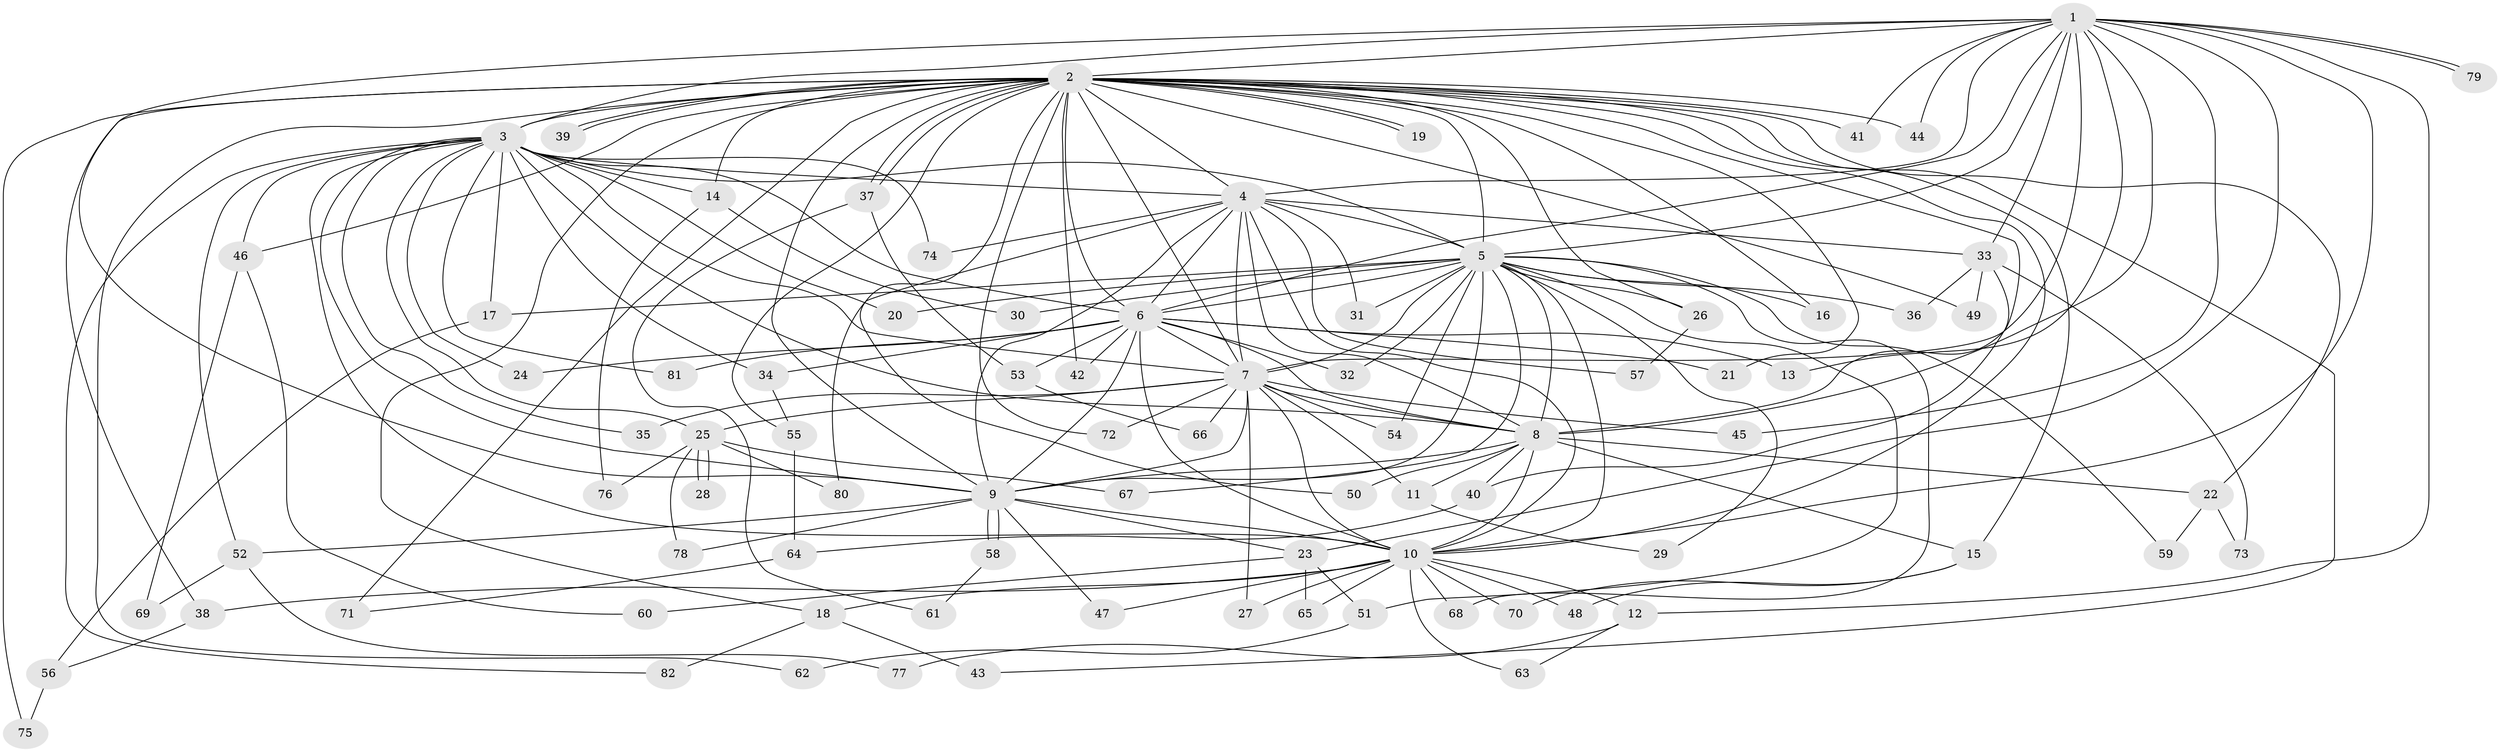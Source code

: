 // coarse degree distribution, {2: 0.15151515151515152, 15: 0.06060606060606061, 3: 0.24242424242424243, 4: 0.15151515151515152, 24: 0.030303030303030304, 1: 0.12121212121212122, 13: 0.030303030303030304, 6: 0.09090909090909091, 10: 0.030303030303030304, 12: 0.06060606060606061, 11: 0.030303030303030304}
// Generated by graph-tools (version 1.1) at 2025/36/03/04/25 23:36:16]
// undirected, 82 vertices, 189 edges
graph export_dot {
  node [color=gray90,style=filled];
  1;
  2;
  3;
  4;
  5;
  6;
  7;
  8;
  9;
  10;
  11;
  12;
  13;
  14;
  15;
  16;
  17;
  18;
  19;
  20;
  21;
  22;
  23;
  24;
  25;
  26;
  27;
  28;
  29;
  30;
  31;
  32;
  33;
  34;
  35;
  36;
  37;
  38;
  39;
  40;
  41;
  42;
  43;
  44;
  45;
  46;
  47;
  48;
  49;
  50;
  51;
  52;
  53;
  54;
  55;
  56;
  57;
  58;
  59;
  60;
  61;
  62;
  63;
  64;
  65;
  66;
  67;
  68;
  69;
  70;
  71;
  72;
  73;
  74;
  75;
  76;
  77;
  78;
  79;
  80;
  81;
  82;
  1 -- 2;
  1 -- 3;
  1 -- 4;
  1 -- 5;
  1 -- 6;
  1 -- 7;
  1 -- 8;
  1 -- 9;
  1 -- 10;
  1 -- 12;
  1 -- 13;
  1 -- 23;
  1 -- 33;
  1 -- 41;
  1 -- 44;
  1 -- 45;
  1 -- 79;
  1 -- 79;
  2 -- 3;
  2 -- 4;
  2 -- 5;
  2 -- 6;
  2 -- 7;
  2 -- 8;
  2 -- 9;
  2 -- 10;
  2 -- 14;
  2 -- 15;
  2 -- 16;
  2 -- 18;
  2 -- 19;
  2 -- 19;
  2 -- 21;
  2 -- 22;
  2 -- 26;
  2 -- 37;
  2 -- 37;
  2 -- 38;
  2 -- 39;
  2 -- 39;
  2 -- 41;
  2 -- 42;
  2 -- 43;
  2 -- 44;
  2 -- 46;
  2 -- 49;
  2 -- 50;
  2 -- 55;
  2 -- 62;
  2 -- 71;
  2 -- 72;
  2 -- 75;
  3 -- 4;
  3 -- 5;
  3 -- 6;
  3 -- 7;
  3 -- 8;
  3 -- 9;
  3 -- 10;
  3 -- 14;
  3 -- 17;
  3 -- 20;
  3 -- 24;
  3 -- 25;
  3 -- 34;
  3 -- 35;
  3 -- 46;
  3 -- 52;
  3 -- 74;
  3 -- 81;
  3 -- 82;
  4 -- 5;
  4 -- 6;
  4 -- 7;
  4 -- 8;
  4 -- 9;
  4 -- 10;
  4 -- 31;
  4 -- 33;
  4 -- 57;
  4 -- 74;
  4 -- 80;
  5 -- 6;
  5 -- 7;
  5 -- 8;
  5 -- 9;
  5 -- 10;
  5 -- 16;
  5 -- 17;
  5 -- 20;
  5 -- 26;
  5 -- 29;
  5 -- 30;
  5 -- 31;
  5 -- 32;
  5 -- 36;
  5 -- 51;
  5 -- 54;
  5 -- 59;
  5 -- 67;
  5 -- 68;
  6 -- 7;
  6 -- 8;
  6 -- 9;
  6 -- 10;
  6 -- 13;
  6 -- 21;
  6 -- 24;
  6 -- 32;
  6 -- 34;
  6 -- 42;
  6 -- 53;
  6 -- 81;
  7 -- 8;
  7 -- 9;
  7 -- 10;
  7 -- 11;
  7 -- 25;
  7 -- 27;
  7 -- 35;
  7 -- 45;
  7 -- 54;
  7 -- 66;
  7 -- 72;
  8 -- 9;
  8 -- 10;
  8 -- 11;
  8 -- 15;
  8 -- 22;
  8 -- 40;
  8 -- 50;
  9 -- 10;
  9 -- 23;
  9 -- 47;
  9 -- 52;
  9 -- 58;
  9 -- 58;
  9 -- 78;
  10 -- 12;
  10 -- 18;
  10 -- 27;
  10 -- 38;
  10 -- 47;
  10 -- 48;
  10 -- 63;
  10 -- 65;
  10 -- 68;
  10 -- 70;
  11 -- 29;
  12 -- 63;
  12 -- 77;
  14 -- 30;
  14 -- 76;
  15 -- 48;
  15 -- 70;
  17 -- 56;
  18 -- 43;
  18 -- 82;
  22 -- 59;
  22 -- 73;
  23 -- 51;
  23 -- 60;
  23 -- 65;
  25 -- 28;
  25 -- 28;
  25 -- 67;
  25 -- 76;
  25 -- 78;
  25 -- 80;
  26 -- 57;
  33 -- 36;
  33 -- 40;
  33 -- 49;
  33 -- 73;
  34 -- 55;
  37 -- 53;
  37 -- 61;
  38 -- 56;
  40 -- 64;
  46 -- 60;
  46 -- 69;
  51 -- 62;
  52 -- 69;
  52 -- 77;
  53 -- 66;
  55 -- 64;
  56 -- 75;
  58 -- 61;
  64 -- 71;
}
